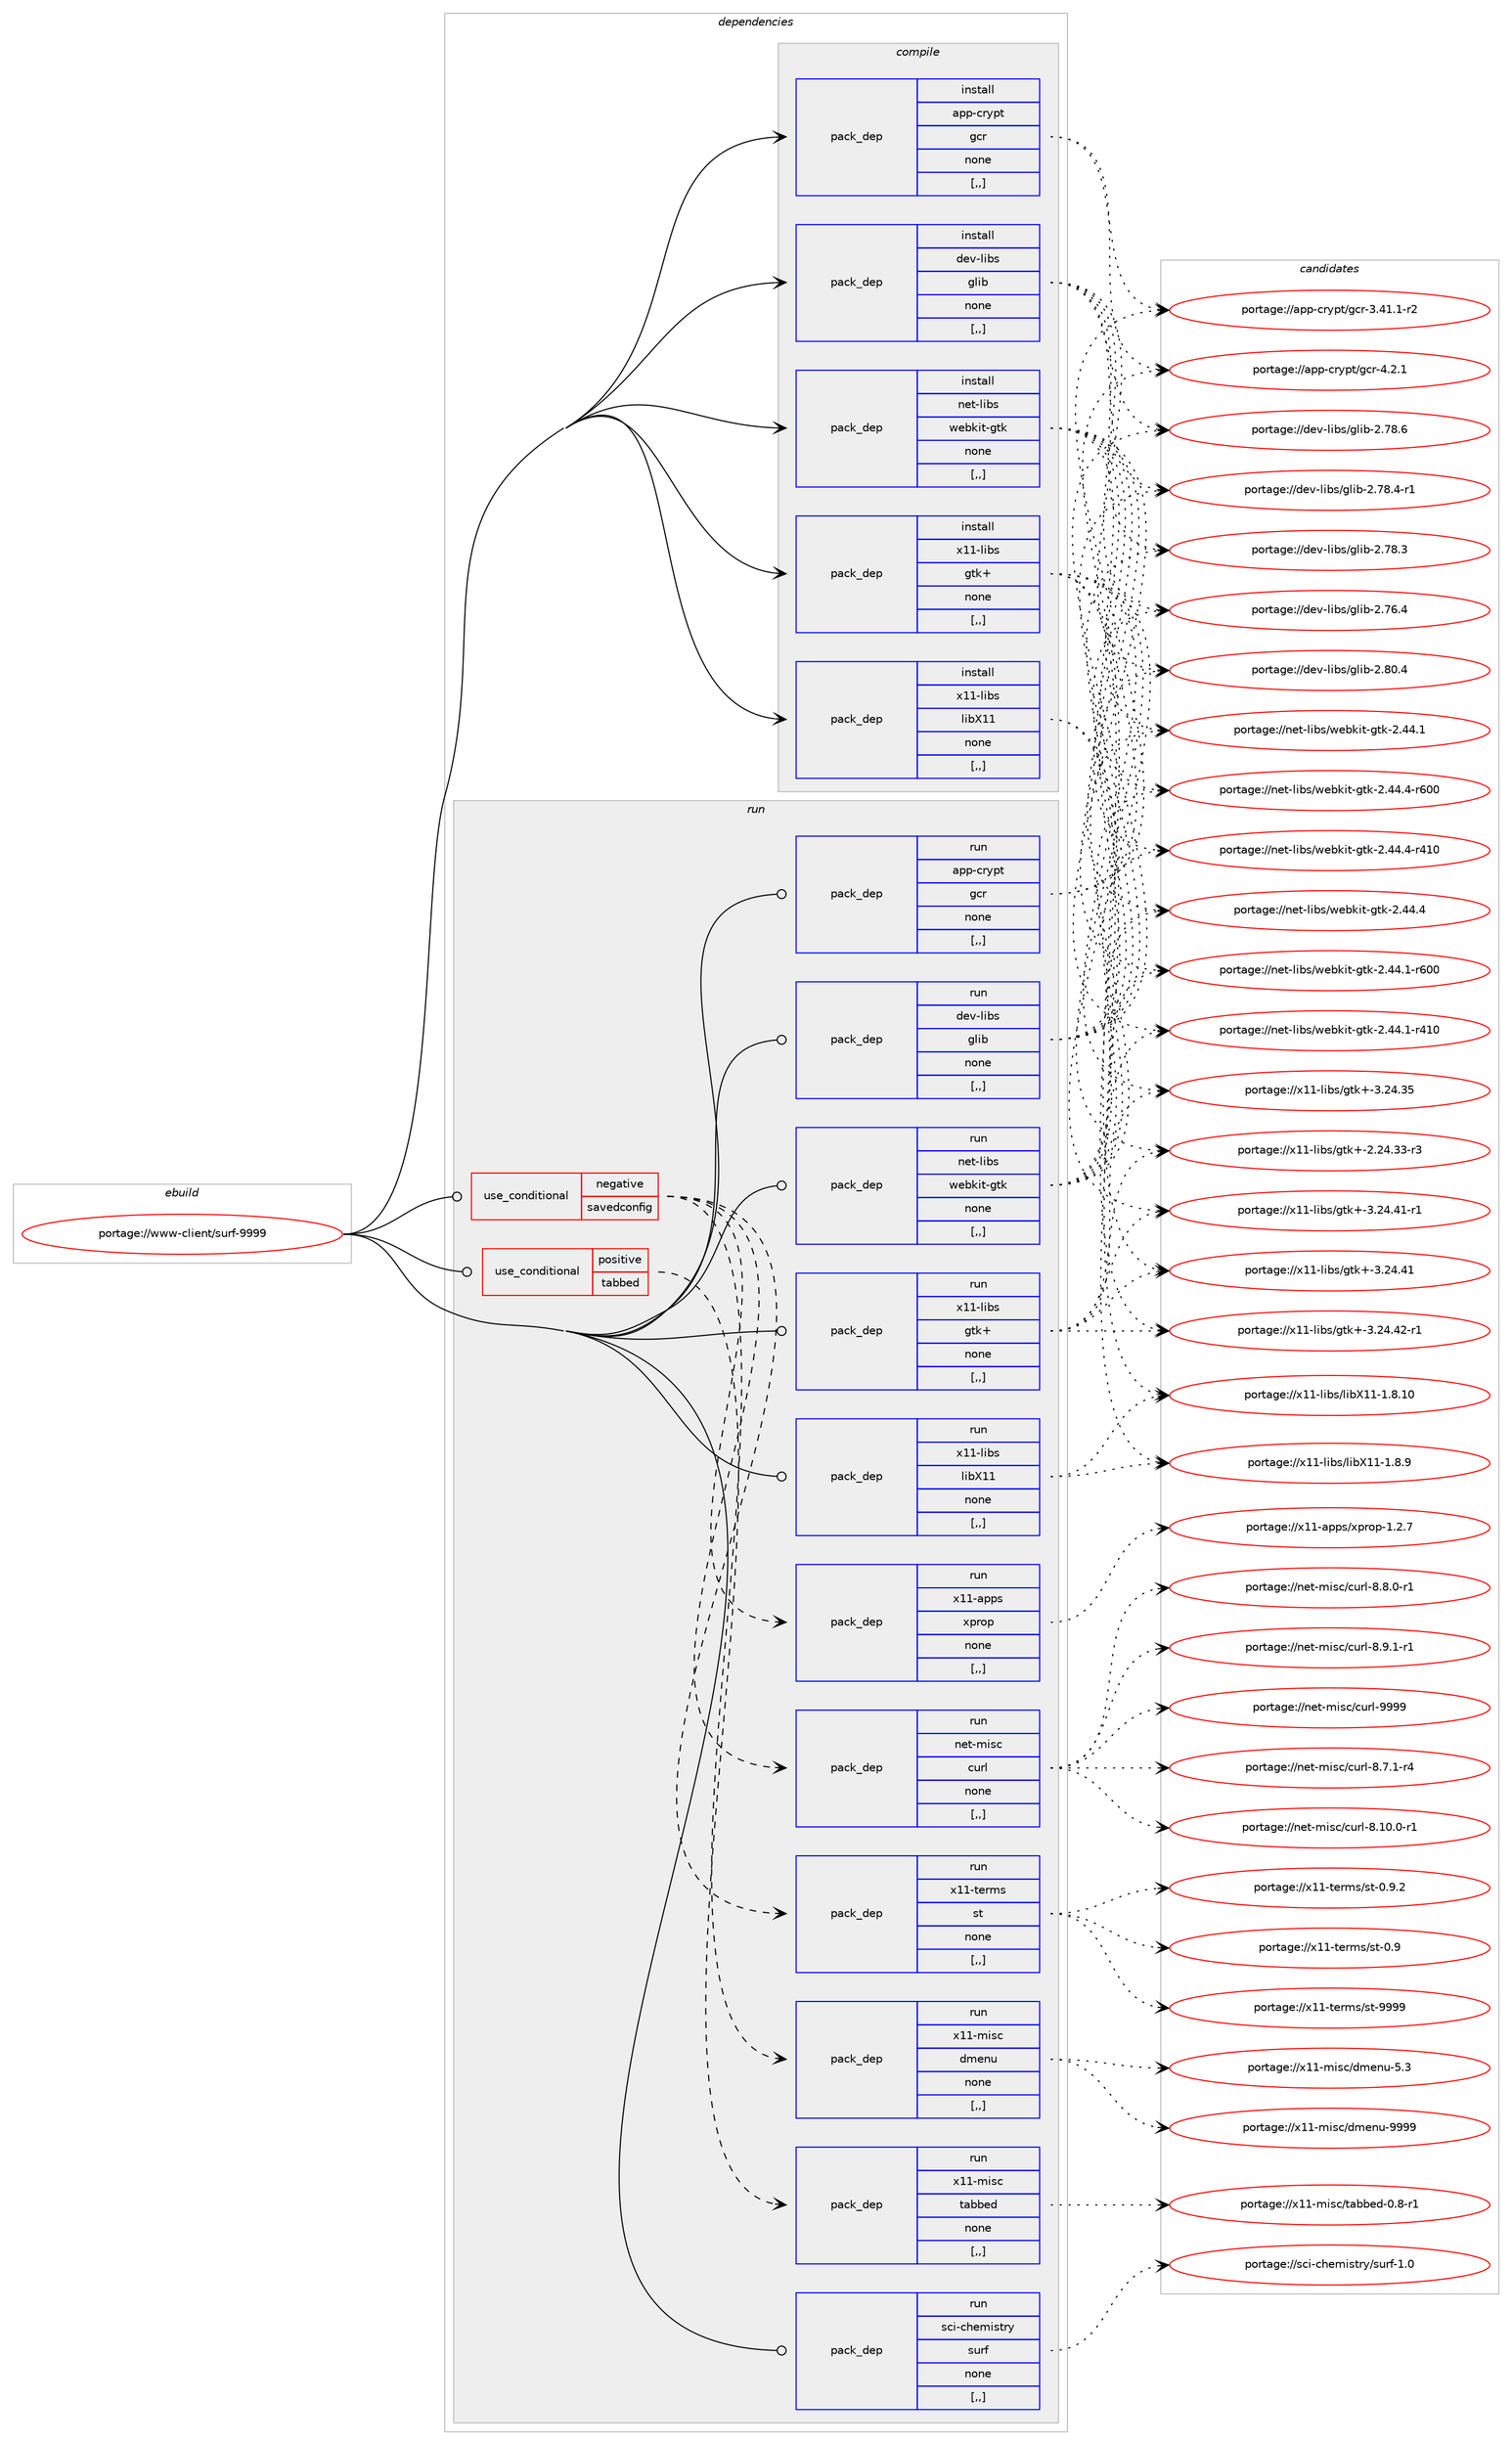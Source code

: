 digraph prolog {

# *************
# Graph options
# *************

newrank=true;
concentrate=true;
compound=true;
graph [rankdir=LR,fontname=Helvetica,fontsize=10,ranksep=1.5];#, ranksep=2.5, nodesep=0.2];
edge  [arrowhead=vee];
node  [fontname=Helvetica,fontsize=10];

# **********
# The ebuild
# **********

subgraph cluster_leftcol {
color=gray;
label=<<i>ebuild</i>>;
id [label="portage://www-client/surf-9999", color=red, width=4, href="../www-client/surf-9999.svg"];
}

# ****************
# The dependencies
# ****************

subgraph cluster_midcol {
color=gray;
label=<<i>dependencies</i>>;
subgraph cluster_compile {
fillcolor="#eeeeee";
style=filled;
label=<<i>compile</i>>;
subgraph pack702107 {
dependency964098 [label=<<TABLE BORDER="0" CELLBORDER="1" CELLSPACING="0" CELLPADDING="4" WIDTH="220"><TR><TD ROWSPAN="6" CELLPADDING="30">pack_dep</TD></TR><TR><TD WIDTH="110">install</TD></TR><TR><TD>app-crypt</TD></TR><TR><TD>gcr</TD></TR><TR><TD>none</TD></TR><TR><TD>[,,]</TD></TR></TABLE>>, shape=none, color=blue];
}
id:e -> dependency964098:w [weight=20,style="solid",arrowhead="vee"];
subgraph pack702108 {
dependency964099 [label=<<TABLE BORDER="0" CELLBORDER="1" CELLSPACING="0" CELLPADDING="4" WIDTH="220"><TR><TD ROWSPAN="6" CELLPADDING="30">pack_dep</TD></TR><TR><TD WIDTH="110">install</TD></TR><TR><TD>dev-libs</TD></TR><TR><TD>glib</TD></TR><TR><TD>none</TD></TR><TR><TD>[,,]</TD></TR></TABLE>>, shape=none, color=blue];
}
id:e -> dependency964099:w [weight=20,style="solid",arrowhead="vee"];
subgraph pack702109 {
dependency964100 [label=<<TABLE BORDER="0" CELLBORDER="1" CELLSPACING="0" CELLPADDING="4" WIDTH="220"><TR><TD ROWSPAN="6" CELLPADDING="30">pack_dep</TD></TR><TR><TD WIDTH="110">install</TD></TR><TR><TD>net-libs</TD></TR><TR><TD>webkit-gtk</TD></TR><TR><TD>none</TD></TR><TR><TD>[,,]</TD></TR></TABLE>>, shape=none, color=blue];
}
id:e -> dependency964100:w [weight=20,style="solid",arrowhead="vee"];
subgraph pack702110 {
dependency964101 [label=<<TABLE BORDER="0" CELLBORDER="1" CELLSPACING="0" CELLPADDING="4" WIDTH="220"><TR><TD ROWSPAN="6" CELLPADDING="30">pack_dep</TD></TR><TR><TD WIDTH="110">install</TD></TR><TR><TD>x11-libs</TD></TR><TR><TD>gtk+</TD></TR><TR><TD>none</TD></TR><TR><TD>[,,]</TD></TR></TABLE>>, shape=none, color=blue];
}
id:e -> dependency964101:w [weight=20,style="solid",arrowhead="vee"];
subgraph pack702111 {
dependency964102 [label=<<TABLE BORDER="0" CELLBORDER="1" CELLSPACING="0" CELLPADDING="4" WIDTH="220"><TR><TD ROWSPAN="6" CELLPADDING="30">pack_dep</TD></TR><TR><TD WIDTH="110">install</TD></TR><TR><TD>x11-libs</TD></TR><TR><TD>libX11</TD></TR><TR><TD>none</TD></TR><TR><TD>[,,]</TD></TR></TABLE>>, shape=none, color=blue];
}
id:e -> dependency964102:w [weight=20,style="solid",arrowhead="vee"];
}
subgraph cluster_compileandrun {
fillcolor="#eeeeee";
style=filled;
label=<<i>compile and run</i>>;
}
subgraph cluster_run {
fillcolor="#eeeeee";
style=filled;
label=<<i>run</i>>;
subgraph cond254886 {
dependency964103 [label=<<TABLE BORDER="0" CELLBORDER="1" CELLSPACING="0" CELLPADDING="4"><TR><TD ROWSPAN="3" CELLPADDING="10">use_conditional</TD></TR><TR><TD>negative</TD></TR><TR><TD>savedconfig</TD></TR></TABLE>>, shape=none, color=red];
subgraph pack702112 {
dependency964104 [label=<<TABLE BORDER="0" CELLBORDER="1" CELLSPACING="0" CELLPADDING="4" WIDTH="220"><TR><TD ROWSPAN="6" CELLPADDING="30">pack_dep</TD></TR><TR><TD WIDTH="110">run</TD></TR><TR><TD>net-misc</TD></TR><TR><TD>curl</TD></TR><TR><TD>none</TD></TR><TR><TD>[,,]</TD></TR></TABLE>>, shape=none, color=blue];
}
dependency964103:e -> dependency964104:w [weight=20,style="dashed",arrowhead="vee"];
subgraph pack702113 {
dependency964105 [label=<<TABLE BORDER="0" CELLBORDER="1" CELLSPACING="0" CELLPADDING="4" WIDTH="220"><TR><TD ROWSPAN="6" CELLPADDING="30">pack_dep</TD></TR><TR><TD WIDTH="110">run</TD></TR><TR><TD>x11-apps</TD></TR><TR><TD>xprop</TD></TR><TR><TD>none</TD></TR><TR><TD>[,,]</TD></TR></TABLE>>, shape=none, color=blue];
}
dependency964103:e -> dependency964105:w [weight=20,style="dashed",arrowhead="vee"];
subgraph pack702114 {
dependency964106 [label=<<TABLE BORDER="0" CELLBORDER="1" CELLSPACING="0" CELLPADDING="4" WIDTH="220"><TR><TD ROWSPAN="6" CELLPADDING="30">pack_dep</TD></TR><TR><TD WIDTH="110">run</TD></TR><TR><TD>x11-misc</TD></TR><TR><TD>dmenu</TD></TR><TR><TD>none</TD></TR><TR><TD>[,,]</TD></TR></TABLE>>, shape=none, color=blue];
}
dependency964103:e -> dependency964106:w [weight=20,style="dashed",arrowhead="vee"];
subgraph pack702115 {
dependency964107 [label=<<TABLE BORDER="0" CELLBORDER="1" CELLSPACING="0" CELLPADDING="4" WIDTH="220"><TR><TD ROWSPAN="6" CELLPADDING="30">pack_dep</TD></TR><TR><TD WIDTH="110">run</TD></TR><TR><TD>x11-terms</TD></TR><TR><TD>st</TD></TR><TR><TD>none</TD></TR><TR><TD>[,,]</TD></TR></TABLE>>, shape=none, color=blue];
}
dependency964103:e -> dependency964107:w [weight=20,style="dashed",arrowhead="vee"];
}
id:e -> dependency964103:w [weight=20,style="solid",arrowhead="odot"];
subgraph cond254887 {
dependency964108 [label=<<TABLE BORDER="0" CELLBORDER="1" CELLSPACING="0" CELLPADDING="4"><TR><TD ROWSPAN="3" CELLPADDING="10">use_conditional</TD></TR><TR><TD>positive</TD></TR><TR><TD>tabbed</TD></TR></TABLE>>, shape=none, color=red];
subgraph pack702116 {
dependency964109 [label=<<TABLE BORDER="0" CELLBORDER="1" CELLSPACING="0" CELLPADDING="4" WIDTH="220"><TR><TD ROWSPAN="6" CELLPADDING="30">pack_dep</TD></TR><TR><TD WIDTH="110">run</TD></TR><TR><TD>x11-misc</TD></TR><TR><TD>tabbed</TD></TR><TR><TD>none</TD></TR><TR><TD>[,,]</TD></TR></TABLE>>, shape=none, color=blue];
}
dependency964108:e -> dependency964109:w [weight=20,style="dashed",arrowhead="vee"];
}
id:e -> dependency964108:w [weight=20,style="solid",arrowhead="odot"];
subgraph pack702117 {
dependency964110 [label=<<TABLE BORDER="0" CELLBORDER="1" CELLSPACING="0" CELLPADDING="4" WIDTH="220"><TR><TD ROWSPAN="6" CELLPADDING="30">pack_dep</TD></TR><TR><TD WIDTH="110">run</TD></TR><TR><TD>app-crypt</TD></TR><TR><TD>gcr</TD></TR><TR><TD>none</TD></TR><TR><TD>[,,]</TD></TR></TABLE>>, shape=none, color=blue];
}
id:e -> dependency964110:w [weight=20,style="solid",arrowhead="odot"];
subgraph pack702118 {
dependency964111 [label=<<TABLE BORDER="0" CELLBORDER="1" CELLSPACING="0" CELLPADDING="4" WIDTH="220"><TR><TD ROWSPAN="6" CELLPADDING="30">pack_dep</TD></TR><TR><TD WIDTH="110">run</TD></TR><TR><TD>dev-libs</TD></TR><TR><TD>glib</TD></TR><TR><TD>none</TD></TR><TR><TD>[,,]</TD></TR></TABLE>>, shape=none, color=blue];
}
id:e -> dependency964111:w [weight=20,style="solid",arrowhead="odot"];
subgraph pack702119 {
dependency964112 [label=<<TABLE BORDER="0" CELLBORDER="1" CELLSPACING="0" CELLPADDING="4" WIDTH="220"><TR><TD ROWSPAN="6" CELLPADDING="30">pack_dep</TD></TR><TR><TD WIDTH="110">run</TD></TR><TR><TD>net-libs</TD></TR><TR><TD>webkit-gtk</TD></TR><TR><TD>none</TD></TR><TR><TD>[,,]</TD></TR></TABLE>>, shape=none, color=blue];
}
id:e -> dependency964112:w [weight=20,style="solid",arrowhead="odot"];
subgraph pack702120 {
dependency964113 [label=<<TABLE BORDER="0" CELLBORDER="1" CELLSPACING="0" CELLPADDING="4" WIDTH="220"><TR><TD ROWSPAN="6" CELLPADDING="30">pack_dep</TD></TR><TR><TD WIDTH="110">run</TD></TR><TR><TD>x11-libs</TD></TR><TR><TD>gtk+</TD></TR><TR><TD>none</TD></TR><TR><TD>[,,]</TD></TR></TABLE>>, shape=none, color=blue];
}
id:e -> dependency964113:w [weight=20,style="solid",arrowhead="odot"];
subgraph pack702121 {
dependency964114 [label=<<TABLE BORDER="0" CELLBORDER="1" CELLSPACING="0" CELLPADDING="4" WIDTH="220"><TR><TD ROWSPAN="6" CELLPADDING="30">pack_dep</TD></TR><TR><TD WIDTH="110">run</TD></TR><TR><TD>x11-libs</TD></TR><TR><TD>libX11</TD></TR><TR><TD>none</TD></TR><TR><TD>[,,]</TD></TR></TABLE>>, shape=none, color=blue];
}
id:e -> dependency964114:w [weight=20,style="solid",arrowhead="odot"];
subgraph pack702122 {
dependency964115 [label=<<TABLE BORDER="0" CELLBORDER="1" CELLSPACING="0" CELLPADDING="4" WIDTH="220"><TR><TD ROWSPAN="6" CELLPADDING="30">pack_dep</TD></TR><TR><TD WIDTH="110">run</TD></TR><TR><TD>sci-chemistry</TD></TR><TR><TD>surf</TD></TR><TR><TD>none</TD></TR><TR><TD>[,,]</TD></TR></TABLE>>, shape=none, color=blue];
}
id:e -> dependency964115:w [weight=20,style="solid",arrowhead="odot"];
}
}

# **************
# The candidates
# **************

subgraph cluster_choices {
rank=same;
color=gray;
label=<<i>candidates</i>>;

subgraph choice702107 {
color=black;
nodesep=1;
choice9711211245991141211121164710399114455246504649 [label="portage://app-crypt/gcr-4.2.1", color=red, width=4,href="../app-crypt/gcr-4.2.1.svg"];
choice9711211245991141211121164710399114455146524946494511450 [label="portage://app-crypt/gcr-3.41.1-r2", color=red, width=4,href="../app-crypt/gcr-3.41.1-r2.svg"];
dependency964098:e -> choice9711211245991141211121164710399114455246504649:w [style=dotted,weight="100"];
dependency964098:e -> choice9711211245991141211121164710399114455146524946494511450:w [style=dotted,weight="100"];
}
subgraph choice702108 {
color=black;
nodesep=1;
choice1001011184510810598115471031081059845504656484652 [label="portage://dev-libs/glib-2.80.4", color=red, width=4,href="../dev-libs/glib-2.80.4.svg"];
choice1001011184510810598115471031081059845504655564654 [label="portage://dev-libs/glib-2.78.6", color=red, width=4,href="../dev-libs/glib-2.78.6.svg"];
choice10010111845108105981154710310810598455046555646524511449 [label="portage://dev-libs/glib-2.78.4-r1", color=red, width=4,href="../dev-libs/glib-2.78.4-r1.svg"];
choice1001011184510810598115471031081059845504655564651 [label="portage://dev-libs/glib-2.78.3", color=red, width=4,href="../dev-libs/glib-2.78.3.svg"];
choice1001011184510810598115471031081059845504655544652 [label="portage://dev-libs/glib-2.76.4", color=red, width=4,href="../dev-libs/glib-2.76.4.svg"];
dependency964099:e -> choice1001011184510810598115471031081059845504656484652:w [style=dotted,weight="100"];
dependency964099:e -> choice1001011184510810598115471031081059845504655564654:w [style=dotted,weight="100"];
dependency964099:e -> choice10010111845108105981154710310810598455046555646524511449:w [style=dotted,weight="100"];
dependency964099:e -> choice1001011184510810598115471031081059845504655564651:w [style=dotted,weight="100"];
dependency964099:e -> choice1001011184510810598115471031081059845504655544652:w [style=dotted,weight="100"];
}
subgraph choice702109 {
color=black;
nodesep=1;
choice11010111645108105981154711910198107105116451031161074550465252465245114544848 [label="portage://net-libs/webkit-gtk-2.44.4-r600", color=red, width=4,href="../net-libs/webkit-gtk-2.44.4-r600.svg"];
choice11010111645108105981154711910198107105116451031161074550465252465245114524948 [label="portage://net-libs/webkit-gtk-2.44.4-r410", color=red, width=4,href="../net-libs/webkit-gtk-2.44.4-r410.svg"];
choice110101116451081059811547119101981071051164510311610745504652524652 [label="portage://net-libs/webkit-gtk-2.44.4", color=red, width=4,href="../net-libs/webkit-gtk-2.44.4.svg"];
choice11010111645108105981154711910198107105116451031161074550465252464945114544848 [label="portage://net-libs/webkit-gtk-2.44.1-r600", color=red, width=4,href="../net-libs/webkit-gtk-2.44.1-r600.svg"];
choice11010111645108105981154711910198107105116451031161074550465252464945114524948 [label="portage://net-libs/webkit-gtk-2.44.1-r410", color=red, width=4,href="../net-libs/webkit-gtk-2.44.1-r410.svg"];
choice110101116451081059811547119101981071051164510311610745504652524649 [label="portage://net-libs/webkit-gtk-2.44.1", color=red, width=4,href="../net-libs/webkit-gtk-2.44.1.svg"];
dependency964100:e -> choice11010111645108105981154711910198107105116451031161074550465252465245114544848:w [style=dotted,weight="100"];
dependency964100:e -> choice11010111645108105981154711910198107105116451031161074550465252465245114524948:w [style=dotted,weight="100"];
dependency964100:e -> choice110101116451081059811547119101981071051164510311610745504652524652:w [style=dotted,weight="100"];
dependency964100:e -> choice11010111645108105981154711910198107105116451031161074550465252464945114544848:w [style=dotted,weight="100"];
dependency964100:e -> choice11010111645108105981154711910198107105116451031161074550465252464945114524948:w [style=dotted,weight="100"];
dependency964100:e -> choice110101116451081059811547119101981071051164510311610745504652524649:w [style=dotted,weight="100"];
}
subgraph choice702110 {
color=black;
nodesep=1;
choice12049494510810598115471031161074345514650524652504511449 [label="portage://x11-libs/gtk+-3.24.42-r1", color=red, width=4,href="../x11-libs/gtk+-3.24.42-r1.svg"];
choice12049494510810598115471031161074345514650524652494511449 [label="portage://x11-libs/gtk+-3.24.41-r1", color=red, width=4,href="../x11-libs/gtk+-3.24.41-r1.svg"];
choice1204949451081059811547103116107434551465052465249 [label="portage://x11-libs/gtk+-3.24.41", color=red, width=4,href="../x11-libs/gtk+-3.24.41.svg"];
choice1204949451081059811547103116107434551465052465153 [label="portage://x11-libs/gtk+-3.24.35", color=red, width=4,href="../x11-libs/gtk+-3.24.35.svg"];
choice12049494510810598115471031161074345504650524651514511451 [label="portage://x11-libs/gtk+-2.24.33-r3", color=red, width=4,href="../x11-libs/gtk+-2.24.33-r3.svg"];
dependency964101:e -> choice12049494510810598115471031161074345514650524652504511449:w [style=dotted,weight="100"];
dependency964101:e -> choice12049494510810598115471031161074345514650524652494511449:w [style=dotted,weight="100"];
dependency964101:e -> choice1204949451081059811547103116107434551465052465249:w [style=dotted,weight="100"];
dependency964101:e -> choice1204949451081059811547103116107434551465052465153:w [style=dotted,weight="100"];
dependency964101:e -> choice12049494510810598115471031161074345504650524651514511451:w [style=dotted,weight="100"];
}
subgraph choice702111 {
color=black;
nodesep=1;
choice12049494510810598115471081059888494945494656464948 [label="portage://x11-libs/libX11-1.8.10", color=red, width=4,href="../x11-libs/libX11-1.8.10.svg"];
choice120494945108105981154710810598884949454946564657 [label="portage://x11-libs/libX11-1.8.9", color=red, width=4,href="../x11-libs/libX11-1.8.9.svg"];
dependency964102:e -> choice12049494510810598115471081059888494945494656464948:w [style=dotted,weight="100"];
dependency964102:e -> choice120494945108105981154710810598884949454946564657:w [style=dotted,weight="100"];
}
subgraph choice702112 {
color=black;
nodesep=1;
choice110101116451091051159947991171141084557575757 [label="portage://net-misc/curl-9999", color=red, width=4,href="../net-misc/curl-9999.svg"];
choice11010111645109105115994799117114108455646494846484511449 [label="portage://net-misc/curl-8.10.0-r1", color=red, width=4,href="../net-misc/curl-8.10.0-r1.svg"];
choice110101116451091051159947991171141084556465746494511449 [label="portage://net-misc/curl-8.9.1-r1", color=red, width=4,href="../net-misc/curl-8.9.1-r1.svg"];
choice110101116451091051159947991171141084556465646484511449 [label="portage://net-misc/curl-8.8.0-r1", color=red, width=4,href="../net-misc/curl-8.8.0-r1.svg"];
choice110101116451091051159947991171141084556465546494511452 [label="portage://net-misc/curl-8.7.1-r4", color=red, width=4,href="../net-misc/curl-8.7.1-r4.svg"];
dependency964104:e -> choice110101116451091051159947991171141084557575757:w [style=dotted,weight="100"];
dependency964104:e -> choice11010111645109105115994799117114108455646494846484511449:w [style=dotted,weight="100"];
dependency964104:e -> choice110101116451091051159947991171141084556465746494511449:w [style=dotted,weight="100"];
dependency964104:e -> choice110101116451091051159947991171141084556465646484511449:w [style=dotted,weight="100"];
dependency964104:e -> choice110101116451091051159947991171141084556465546494511452:w [style=dotted,weight="100"];
}
subgraph choice702113 {
color=black;
nodesep=1;
choice1204949459711211211547120112114111112454946504655 [label="portage://x11-apps/xprop-1.2.7", color=red, width=4,href="../x11-apps/xprop-1.2.7.svg"];
dependency964105:e -> choice1204949459711211211547120112114111112454946504655:w [style=dotted,weight="100"];
}
subgraph choice702114 {
color=black;
nodesep=1;
choice12049494510910511599471001091011101174557575757 [label="portage://x11-misc/dmenu-9999", color=red, width=4,href="../x11-misc/dmenu-9999.svg"];
choice120494945109105115994710010910111011745534651 [label="portage://x11-misc/dmenu-5.3", color=red, width=4,href="../x11-misc/dmenu-5.3.svg"];
dependency964106:e -> choice12049494510910511599471001091011101174557575757:w [style=dotted,weight="100"];
dependency964106:e -> choice120494945109105115994710010910111011745534651:w [style=dotted,weight="100"];
}
subgraph choice702115 {
color=black;
nodesep=1;
choice120494945116101114109115471151164557575757 [label="portage://x11-terms/st-9999", color=red, width=4,href="../x11-terms/st-9999.svg"];
choice12049494511610111410911547115116454846574650 [label="portage://x11-terms/st-0.9.2", color=red, width=4,href="../x11-terms/st-0.9.2.svg"];
choice1204949451161011141091154711511645484657 [label="portage://x11-terms/st-0.9", color=red, width=4,href="../x11-terms/st-0.9.svg"];
dependency964107:e -> choice120494945116101114109115471151164557575757:w [style=dotted,weight="100"];
dependency964107:e -> choice12049494511610111410911547115116454846574650:w [style=dotted,weight="100"];
dependency964107:e -> choice1204949451161011141091154711511645484657:w [style=dotted,weight="100"];
}
subgraph choice702116 {
color=black;
nodesep=1;
choice1204949451091051159947116979898101100454846564511449 [label="portage://x11-misc/tabbed-0.8-r1", color=red, width=4,href="../x11-misc/tabbed-0.8-r1.svg"];
dependency964109:e -> choice1204949451091051159947116979898101100454846564511449:w [style=dotted,weight="100"];
}
subgraph choice702117 {
color=black;
nodesep=1;
choice9711211245991141211121164710399114455246504649 [label="portage://app-crypt/gcr-4.2.1", color=red, width=4,href="../app-crypt/gcr-4.2.1.svg"];
choice9711211245991141211121164710399114455146524946494511450 [label="portage://app-crypt/gcr-3.41.1-r2", color=red, width=4,href="../app-crypt/gcr-3.41.1-r2.svg"];
dependency964110:e -> choice9711211245991141211121164710399114455246504649:w [style=dotted,weight="100"];
dependency964110:e -> choice9711211245991141211121164710399114455146524946494511450:w [style=dotted,weight="100"];
}
subgraph choice702118 {
color=black;
nodesep=1;
choice1001011184510810598115471031081059845504656484652 [label="portage://dev-libs/glib-2.80.4", color=red, width=4,href="../dev-libs/glib-2.80.4.svg"];
choice1001011184510810598115471031081059845504655564654 [label="portage://dev-libs/glib-2.78.6", color=red, width=4,href="../dev-libs/glib-2.78.6.svg"];
choice10010111845108105981154710310810598455046555646524511449 [label="portage://dev-libs/glib-2.78.4-r1", color=red, width=4,href="../dev-libs/glib-2.78.4-r1.svg"];
choice1001011184510810598115471031081059845504655564651 [label="portage://dev-libs/glib-2.78.3", color=red, width=4,href="../dev-libs/glib-2.78.3.svg"];
choice1001011184510810598115471031081059845504655544652 [label="portage://dev-libs/glib-2.76.4", color=red, width=4,href="../dev-libs/glib-2.76.4.svg"];
dependency964111:e -> choice1001011184510810598115471031081059845504656484652:w [style=dotted,weight="100"];
dependency964111:e -> choice1001011184510810598115471031081059845504655564654:w [style=dotted,weight="100"];
dependency964111:e -> choice10010111845108105981154710310810598455046555646524511449:w [style=dotted,weight="100"];
dependency964111:e -> choice1001011184510810598115471031081059845504655564651:w [style=dotted,weight="100"];
dependency964111:e -> choice1001011184510810598115471031081059845504655544652:w [style=dotted,weight="100"];
}
subgraph choice702119 {
color=black;
nodesep=1;
choice11010111645108105981154711910198107105116451031161074550465252465245114544848 [label="portage://net-libs/webkit-gtk-2.44.4-r600", color=red, width=4,href="../net-libs/webkit-gtk-2.44.4-r600.svg"];
choice11010111645108105981154711910198107105116451031161074550465252465245114524948 [label="portage://net-libs/webkit-gtk-2.44.4-r410", color=red, width=4,href="../net-libs/webkit-gtk-2.44.4-r410.svg"];
choice110101116451081059811547119101981071051164510311610745504652524652 [label="portage://net-libs/webkit-gtk-2.44.4", color=red, width=4,href="../net-libs/webkit-gtk-2.44.4.svg"];
choice11010111645108105981154711910198107105116451031161074550465252464945114544848 [label="portage://net-libs/webkit-gtk-2.44.1-r600", color=red, width=4,href="../net-libs/webkit-gtk-2.44.1-r600.svg"];
choice11010111645108105981154711910198107105116451031161074550465252464945114524948 [label="portage://net-libs/webkit-gtk-2.44.1-r410", color=red, width=4,href="../net-libs/webkit-gtk-2.44.1-r410.svg"];
choice110101116451081059811547119101981071051164510311610745504652524649 [label="portage://net-libs/webkit-gtk-2.44.1", color=red, width=4,href="../net-libs/webkit-gtk-2.44.1.svg"];
dependency964112:e -> choice11010111645108105981154711910198107105116451031161074550465252465245114544848:w [style=dotted,weight="100"];
dependency964112:e -> choice11010111645108105981154711910198107105116451031161074550465252465245114524948:w [style=dotted,weight="100"];
dependency964112:e -> choice110101116451081059811547119101981071051164510311610745504652524652:w [style=dotted,weight="100"];
dependency964112:e -> choice11010111645108105981154711910198107105116451031161074550465252464945114544848:w [style=dotted,weight="100"];
dependency964112:e -> choice11010111645108105981154711910198107105116451031161074550465252464945114524948:w [style=dotted,weight="100"];
dependency964112:e -> choice110101116451081059811547119101981071051164510311610745504652524649:w [style=dotted,weight="100"];
}
subgraph choice702120 {
color=black;
nodesep=1;
choice12049494510810598115471031161074345514650524652504511449 [label="portage://x11-libs/gtk+-3.24.42-r1", color=red, width=4,href="../x11-libs/gtk+-3.24.42-r1.svg"];
choice12049494510810598115471031161074345514650524652494511449 [label="portage://x11-libs/gtk+-3.24.41-r1", color=red, width=4,href="../x11-libs/gtk+-3.24.41-r1.svg"];
choice1204949451081059811547103116107434551465052465249 [label="portage://x11-libs/gtk+-3.24.41", color=red, width=4,href="../x11-libs/gtk+-3.24.41.svg"];
choice1204949451081059811547103116107434551465052465153 [label="portage://x11-libs/gtk+-3.24.35", color=red, width=4,href="../x11-libs/gtk+-3.24.35.svg"];
choice12049494510810598115471031161074345504650524651514511451 [label="portage://x11-libs/gtk+-2.24.33-r3", color=red, width=4,href="../x11-libs/gtk+-2.24.33-r3.svg"];
dependency964113:e -> choice12049494510810598115471031161074345514650524652504511449:w [style=dotted,weight="100"];
dependency964113:e -> choice12049494510810598115471031161074345514650524652494511449:w [style=dotted,weight="100"];
dependency964113:e -> choice1204949451081059811547103116107434551465052465249:w [style=dotted,weight="100"];
dependency964113:e -> choice1204949451081059811547103116107434551465052465153:w [style=dotted,weight="100"];
dependency964113:e -> choice12049494510810598115471031161074345504650524651514511451:w [style=dotted,weight="100"];
}
subgraph choice702121 {
color=black;
nodesep=1;
choice12049494510810598115471081059888494945494656464948 [label="portage://x11-libs/libX11-1.8.10", color=red, width=4,href="../x11-libs/libX11-1.8.10.svg"];
choice120494945108105981154710810598884949454946564657 [label="portage://x11-libs/libX11-1.8.9", color=red, width=4,href="../x11-libs/libX11-1.8.9.svg"];
dependency964114:e -> choice12049494510810598115471081059888494945494656464948:w [style=dotted,weight="100"];
dependency964114:e -> choice120494945108105981154710810598884949454946564657:w [style=dotted,weight="100"];
}
subgraph choice702122 {
color=black;
nodesep=1;
choice1159910545991041011091051151161141214711511711410245494648 [label="portage://sci-chemistry/surf-1.0", color=red, width=4,href="../sci-chemistry/surf-1.0.svg"];
dependency964115:e -> choice1159910545991041011091051151161141214711511711410245494648:w [style=dotted,weight="100"];
}
}

}
